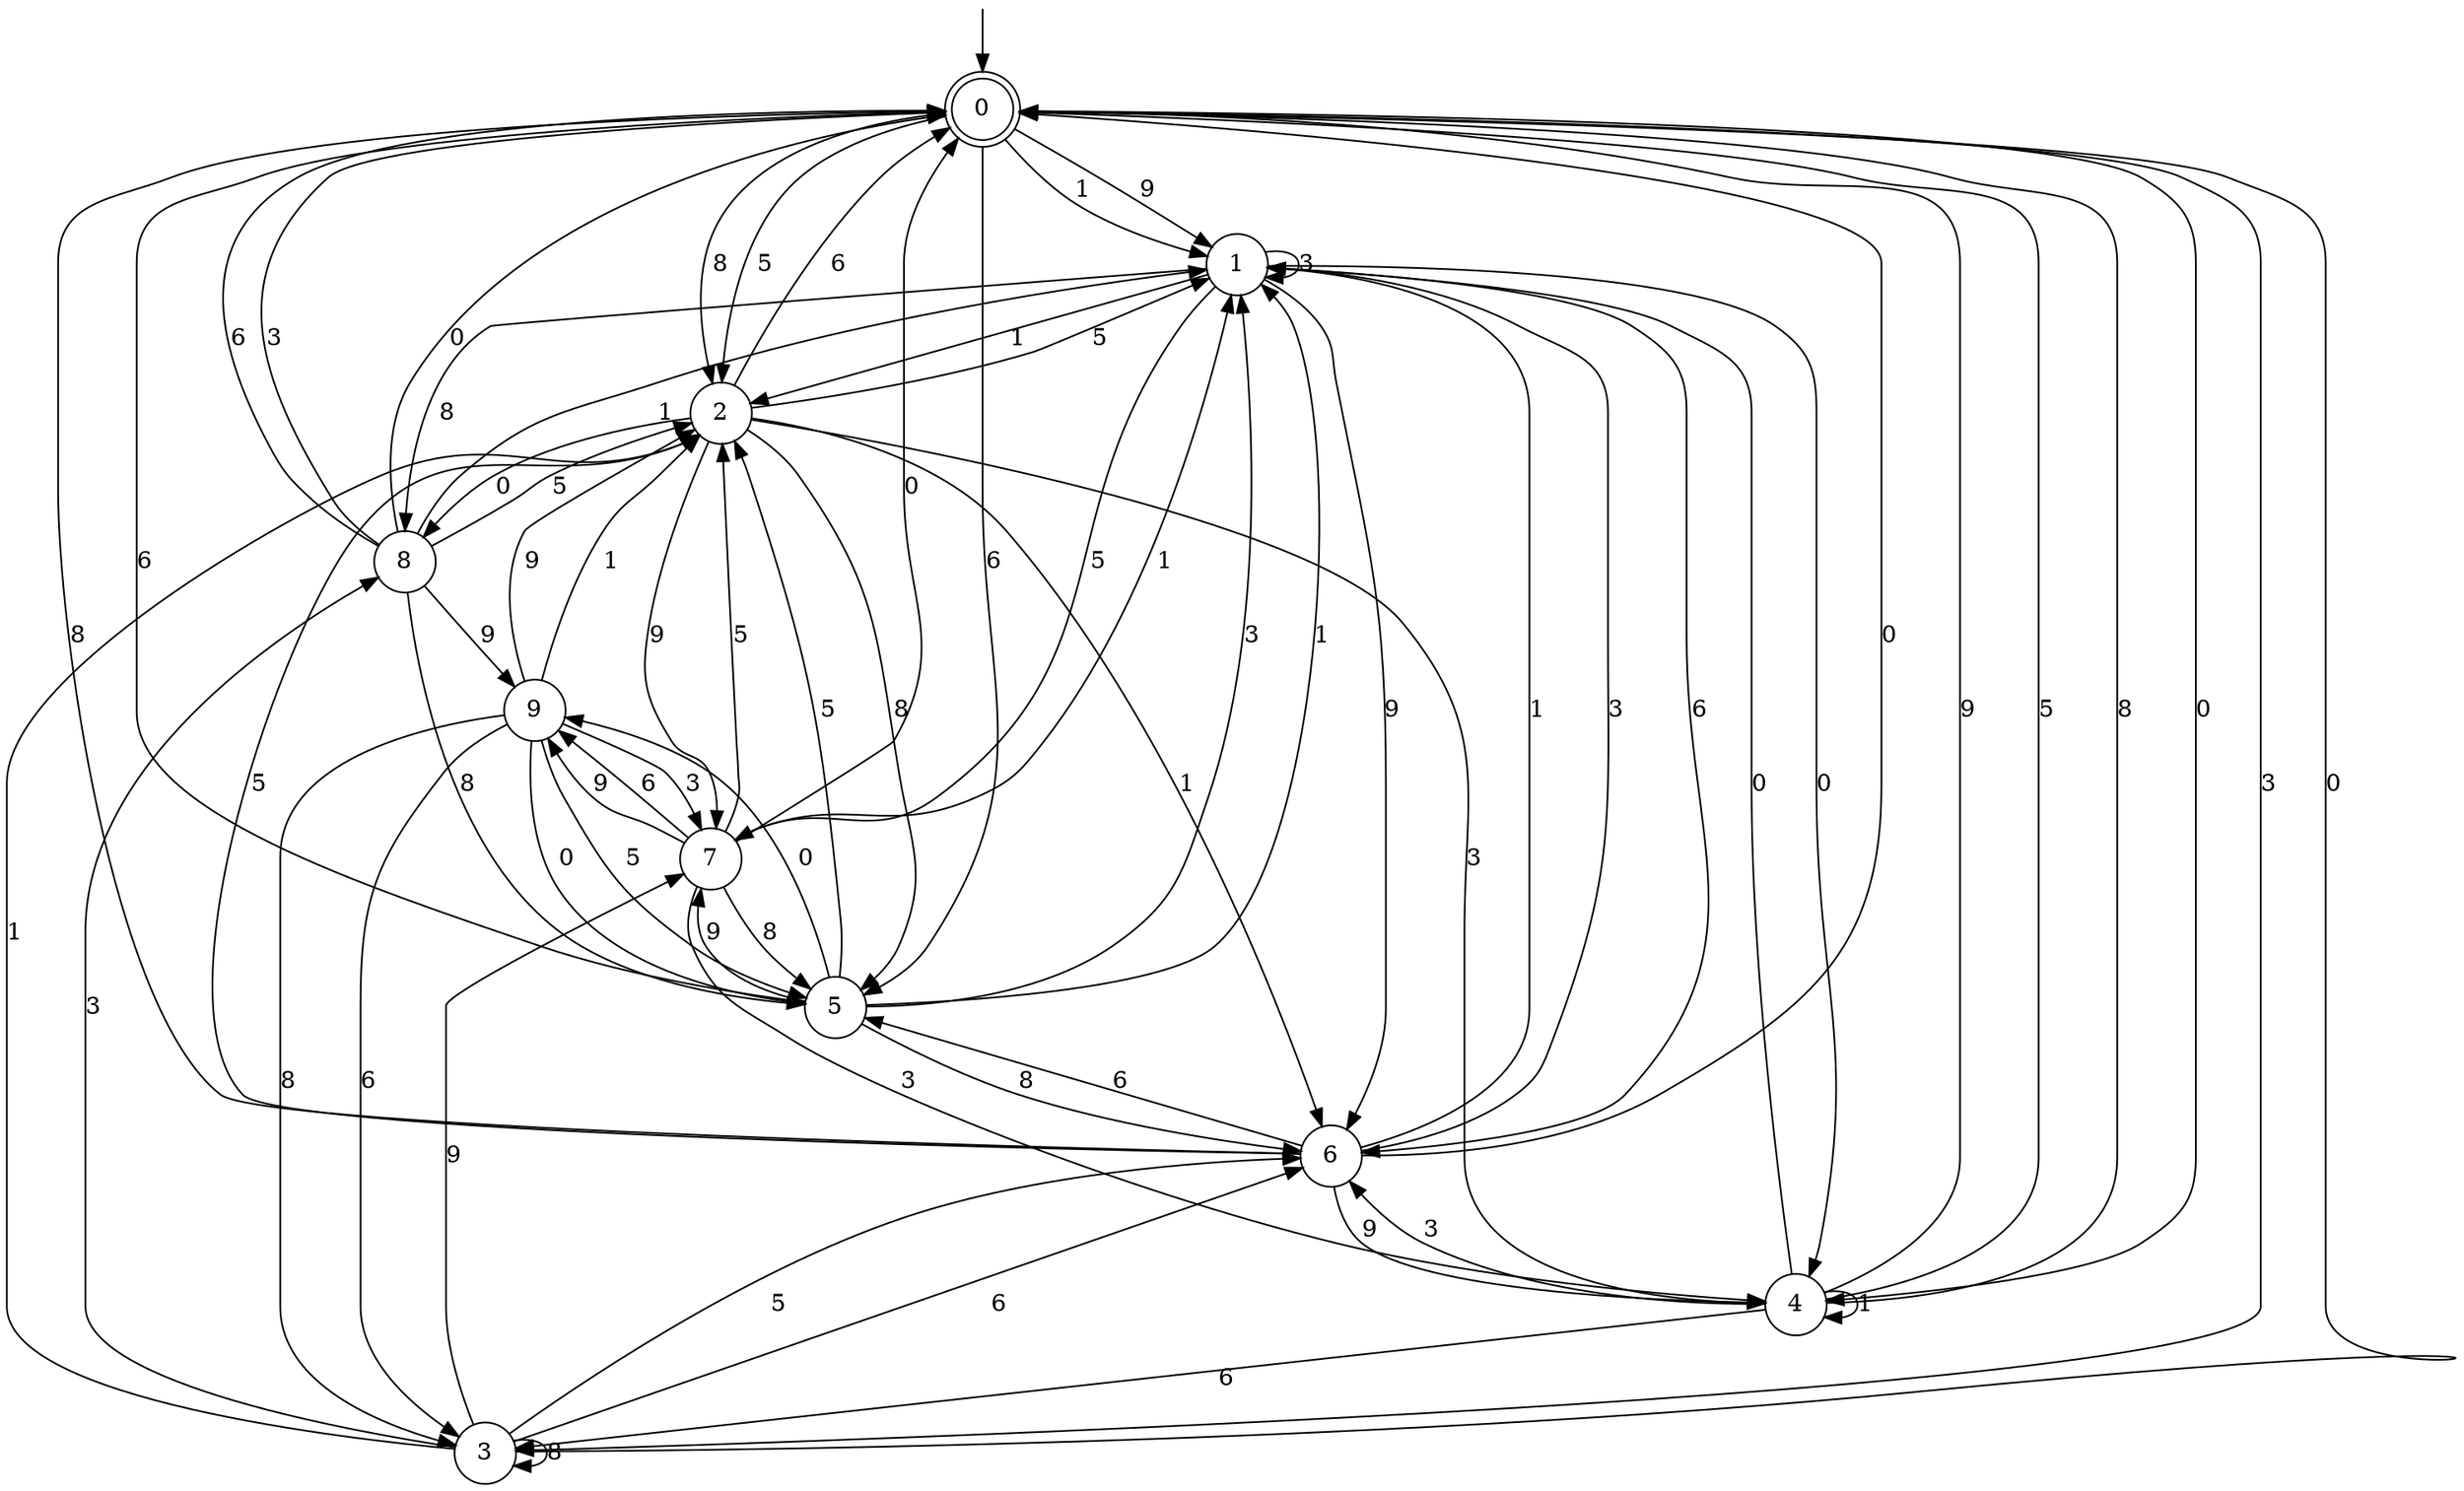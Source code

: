 digraph g {

	s0 [shape="doublecircle" label="0"];
	s1 [shape="circle" label="1"];
	s2 [shape="circle" label="2"];
	s3 [shape="circle" label="3"];
	s4 [shape="circle" label="4"];
	s5 [shape="circle" label="5"];
	s6 [shape="circle" label="6"];
	s7 [shape="circle" label="7"];
	s8 [shape="circle" label="8"];
	s9 [shape="circle" label="9"];
	s0 -> s1 [label="9"];
	s0 -> s1 [label="1"];
	s0 -> s2 [label="5"];
	s0 -> s3 [label="3"];
	s0 -> s2 [label="8"];
	s0 -> s4 [label="0"];
	s0 -> s5 [label="6"];
	s1 -> s6 [label="9"];
	s1 -> s2 [label="1"];
	s1 -> s7 [label="5"];
	s1 -> s1 [label="3"];
	s1 -> s8 [label="8"];
	s1 -> s4 [label="0"];
	s1 -> s6 [label="6"];
	s2 -> s7 [label="9"];
	s2 -> s6 [label="1"];
	s2 -> s1 [label="5"];
	s2 -> s4 [label="3"];
	s2 -> s5 [label="8"];
	s2 -> s8 [label="0"];
	s2 -> s0 [label="6"];
	s3 -> s7 [label="9"];
	s3 -> s2 [label="1"];
	s3 -> s6 [label="5"];
	s3 -> s8 [label="3"];
	s3 -> s3 [label="8"];
	s3 -> s0 [label="0"];
	s3 -> s6 [label="6"];
	s4 -> s0 [label="9"];
	s4 -> s4 [label="1"];
	s4 -> s0 [label="5"];
	s4 -> s6 [label="3"];
	s4 -> s0 [label="8"];
	s4 -> s1 [label="0"];
	s4 -> s3 [label="6"];
	s5 -> s7 [label="9"];
	s5 -> s1 [label="1"];
	s5 -> s2 [label="5"];
	s5 -> s1 [label="3"];
	s5 -> s6 [label="8"];
	s5 -> s9 [label="0"];
	s5 -> s0 [label="6"];
	s6 -> s4 [label="9"];
	s6 -> s1 [label="1"];
	s6 -> s2 [label="5"];
	s6 -> s1 [label="3"];
	s6 -> s0 [label="8"];
	s6 -> s0 [label="0"];
	s6 -> s5 [label="6"];
	s7 -> s9 [label="9"];
	s7 -> s1 [label="1"];
	s7 -> s2 [label="5"];
	s7 -> s4 [label="3"];
	s7 -> s5 [label="8"];
	s7 -> s0 [label="0"];
	s7 -> s9 [label="6"];
	s8 -> s9 [label="9"];
	s8 -> s1 [label="1"];
	s8 -> s2 [label="5"];
	s8 -> s0 [label="3"];
	s8 -> s5 [label="8"];
	s8 -> s0 [label="0"];
	s8 -> s0 [label="6"];
	s9 -> s2 [label="9"];
	s9 -> s2 [label="1"];
	s9 -> s5 [label="5"];
	s9 -> s7 [label="3"];
	s9 -> s3 [label="8"];
	s9 -> s5 [label="0"];
	s9 -> s3 [label="6"];

__start0 [label="" shape="none" width="0" height="0"];
__start0 -> s0;

}
